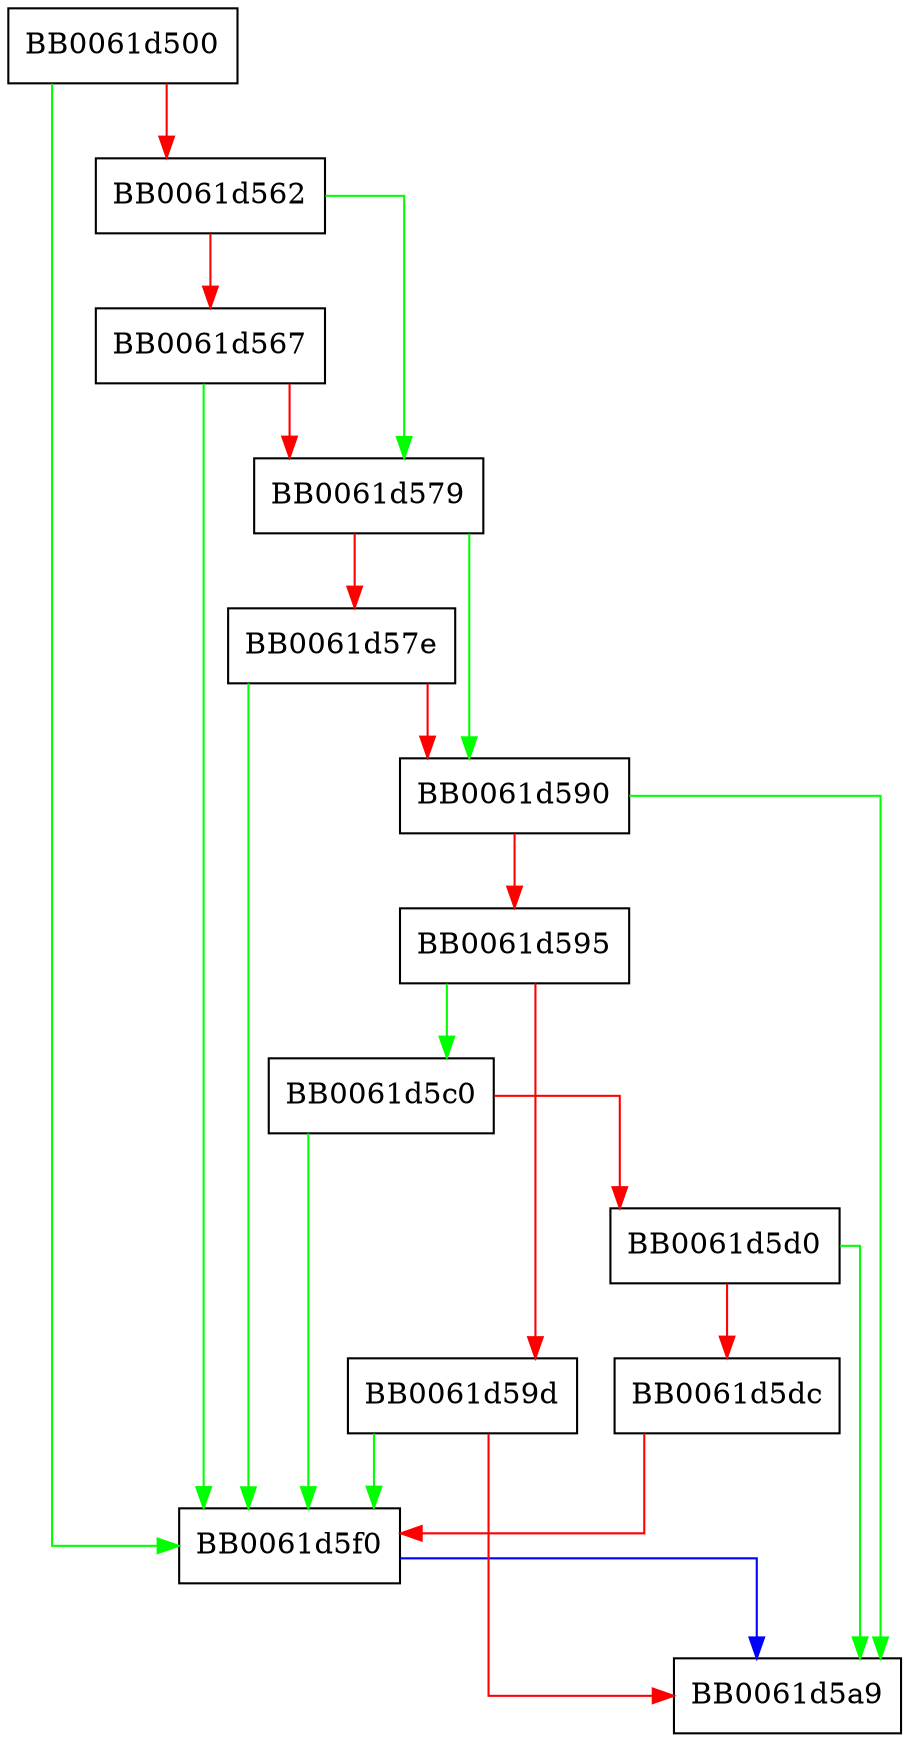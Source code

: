digraph PKCS12_add_cert {
  node [shape="box"];
  graph [splines=ortho];
  BB0061d500 -> BB0061d5f0 [color="green"];
  BB0061d500 -> BB0061d562 [color="red"];
  BB0061d562 -> BB0061d579 [color="green"];
  BB0061d562 -> BB0061d567 [color="red"];
  BB0061d567 -> BB0061d5f0 [color="green"];
  BB0061d567 -> BB0061d579 [color="red"];
  BB0061d579 -> BB0061d590 [color="green"];
  BB0061d579 -> BB0061d57e [color="red"];
  BB0061d57e -> BB0061d5f0 [color="green"];
  BB0061d57e -> BB0061d590 [color="red"];
  BB0061d590 -> BB0061d5a9 [color="green"];
  BB0061d590 -> BB0061d595 [color="red"];
  BB0061d595 -> BB0061d5c0 [color="green"];
  BB0061d595 -> BB0061d59d [color="red"];
  BB0061d59d -> BB0061d5f0 [color="green"];
  BB0061d59d -> BB0061d5a9 [color="red"];
  BB0061d5c0 -> BB0061d5f0 [color="green"];
  BB0061d5c0 -> BB0061d5d0 [color="red"];
  BB0061d5d0 -> BB0061d5a9 [color="green"];
  BB0061d5d0 -> BB0061d5dc [color="red"];
  BB0061d5dc -> BB0061d5f0 [color="red"];
  BB0061d5f0 -> BB0061d5a9 [color="blue"];
}